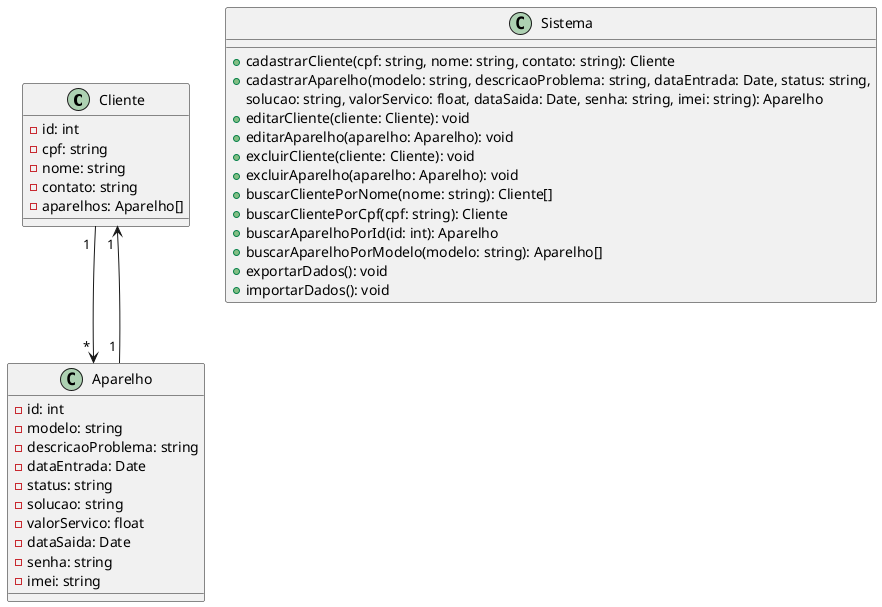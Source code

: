 @startuml classDiagram

class Cliente {
    - id: int
    - cpf: string
    - nome: string
    - contato: string
    - aparelhos: Aparelho[]
}

class Aparelho {
    - id: int
    - modelo: string
    - descricaoProblema: string
    - dataEntrada: Date
    - status: string
    - solucao: string
    - valorServico: float
    - dataSaida: Date
    - senha: string
    - imei: string
}

Cliente " 1 " --> " * " Aparelho
Aparelho " 1 " --> " 1 " Cliente

class Sistema {
    + cadastrarCliente(cpf: string, nome: string, contato: string): Cliente
    + cadastrarAparelho(modelo: string, descricaoProblema: string, dataEntrada: Date, status: string,
     solucao: string, valorServico: float, dataSaida: Date, senha: string, imei: string): Aparelho
    + editarCliente(cliente: Cliente): void
    + editarAparelho(aparelho: Aparelho): void
    + excluirCliente(cliente: Cliente): void
    + excluirAparelho(aparelho: Aparelho): void
    + buscarClientePorNome(nome: string): Cliente[]
    + buscarClientePorCpf(cpf: string): Cliente
    + buscarAparelhoPorId(id: int): Aparelho
    + buscarAparelhoPorModelo(modelo: string): Aparelho[]
    + exportarDados(): void
    + importarDados(): void
}

@enduml
